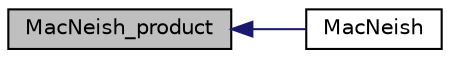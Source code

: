 digraph "MacNeish_product"
{
  edge [fontname="Helvetica",fontsize="10",labelfontname="Helvetica",labelfontsize="10"];
  node [fontname="Helvetica",fontsize="10",shape=record];
  rankdir="LR";
  Node205 [label="MacNeish_product",height=0.2,width=0.4,color="black", fillcolor="grey75", style="filled", fontcolor="black"];
  Node205 -> Node206 [dir="back",color="midnightblue",fontsize="10",style="solid",fontname="Helvetica"];
  Node206 [label="MacNeish",height=0.2,width=0.4,color="black", fillcolor="white", style="filled",URL="$d5/d3f/test_8_c.html#aa6a4aba2ea40865428ca95da4a7f94fc"];
}

